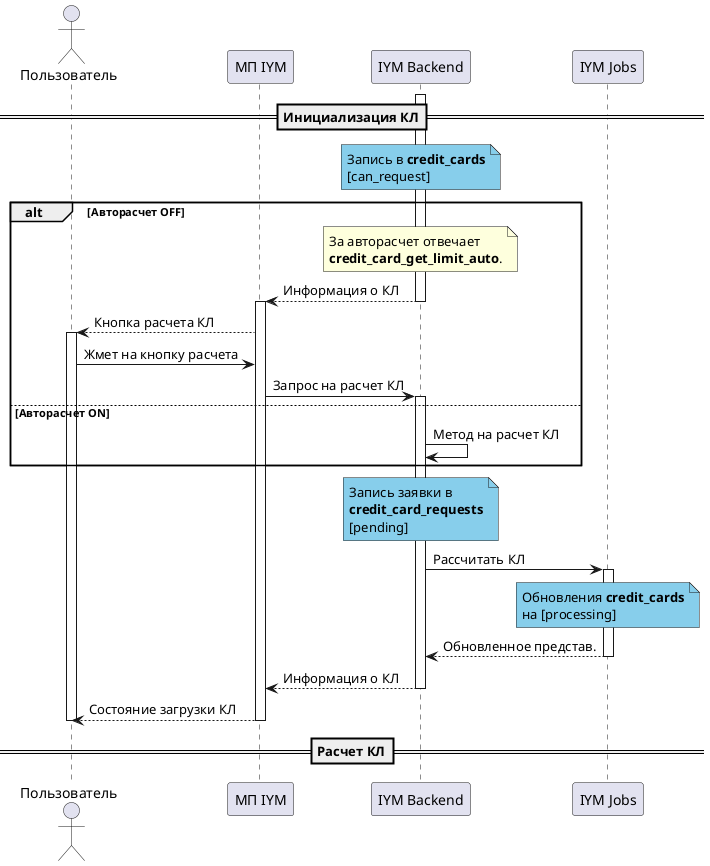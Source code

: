 @startuml
actor       "Пользователь" as User
participant "МП IYM"       as App
participant "IYM Backend"  as BE
participant "IYM Jobs"     as Jobs

==Инициализация КЛ==
activate BE
note over BE #SkyBlue
Запись в **credit_cards**
[can_request]
end note
alt Авторасчет OFF
    note over BE
    За авторасчет отвечает
    **credit_card_get_limit_auto**.
    end note
    App <-- BE : Информация о КЛ
    deactivate BE
    activate App 
    User <-- App : Кнопка расчета КЛ
    activate User
    User -> App : Жмет на кнопку расчета
    App -> BE : Запрос на расчет КЛ
    activate BE
else Авторасчет ON
    BE -> BE : Метод на расчет КЛ
end
note over BE #SkyBlue
Запись заявки в
**credit_card_requests**
[pending]
end note
BE -> Jobs : Рассчитать КЛ
activate Jobs
note over Jobs #SkyBlue
Обновления **credit_cards**
на [processing]
end note
BE <-- Jobs : Обновленное представ.
deactivate Jobs
App <-- BE : Информация о КЛ
deactivate BE
User <-- App : Состояние загрузки КЛ
deactivate App
deactivate User
==Расчет КЛ==

@enduml
